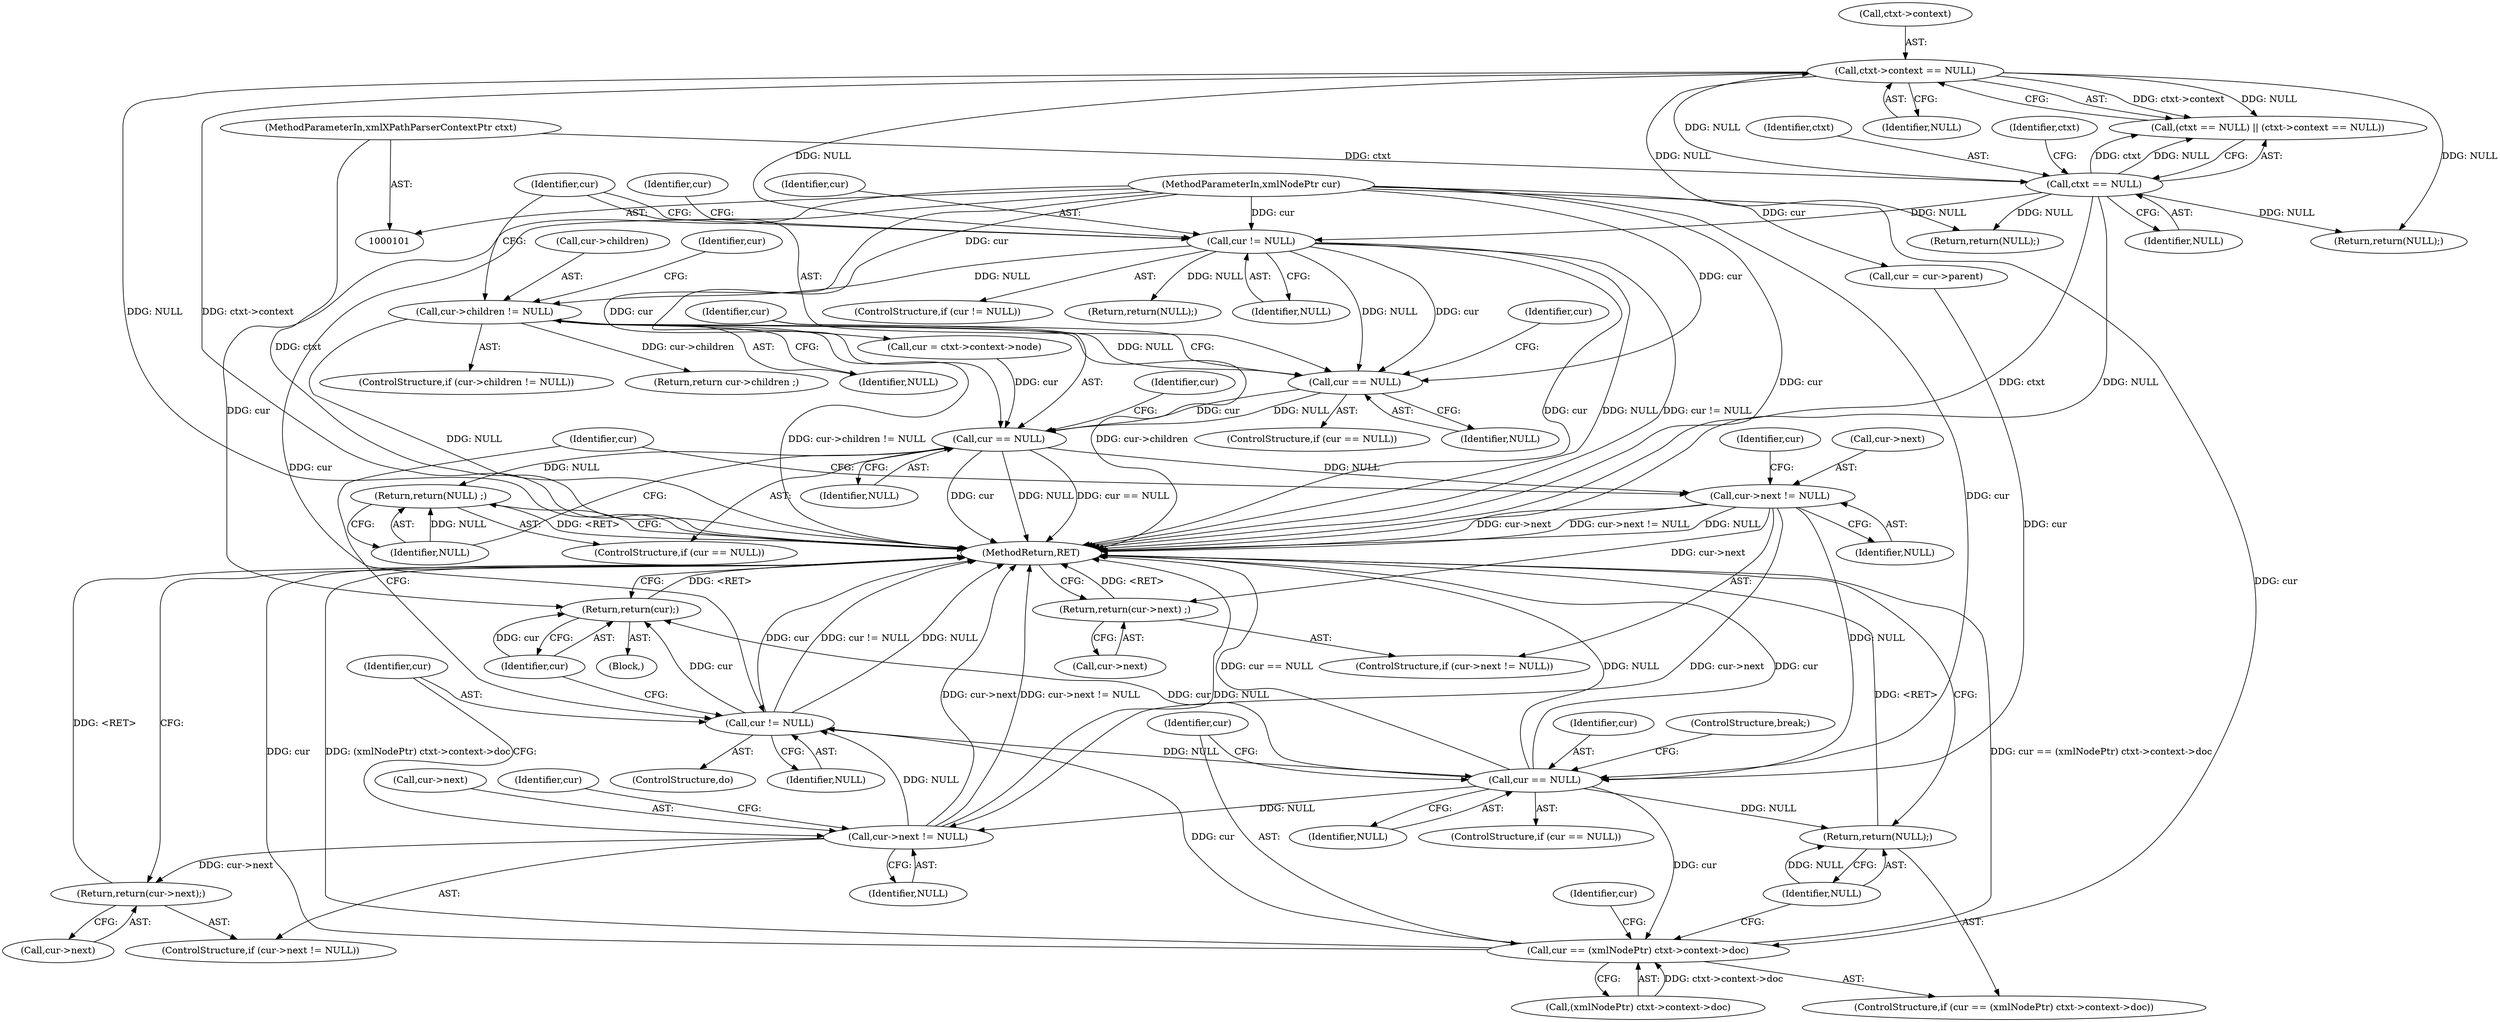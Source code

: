 digraph "1_Chrome_a44b00c88bc5ea35b5b150217c5fd6e4ce168e58@del" {
"1000169" [label="(Call,cur == NULL)"];
"1000140" [label="(Call,cur != NULL)"];
"1000103" [label="(MethodParameterIn,xmlNodePtr cur)"];
"1000110" [label="(Call,ctxt->context == NULL)"];
"1000107" [label="(Call,ctxt == NULL)"];
"1000102" [label="(MethodParameterIn,xmlXPathParserContextPtr ctxt)"];
"1000159" [label="(Call,cur->children != NULL)"];
"1000180" [label="(Call,cur == NULL)"];
"1000183" [label="(Return,return(NULL) ;)"];
"1000186" [label="(Call,cur->next != NULL)"];
"1000191" [label="(Return,return(cur->next) ;)"];
"1000203" [label="(Call,cur == NULL)"];
"1000208" [label="(Call,cur == (xmlNodePtr) ctxt->context->doc)"];
"1000229" [label="(Call,cur != NULL)"];
"1000232" [label="(Return,return(cur);)"];
"1000217" [label="(Return,return(NULL);)"];
"1000220" [label="(Call,cur->next != NULL)"];
"1000225" [label="(Return,return(cur->next);)"];
"1000221" [label="(Call,cur->next)"];
"1000179" [label="(ControlStructure,if (cur == NULL))"];
"1000169" [label="(Call,cur == NULL)"];
"1000227" [label="(Identifier,cur)"];
"1000197" [label="(Call,cur = cur->parent)"];
"1000103" [label="(MethodParameterIn,xmlNodePtr cur)"];
"1000226" [label="(Call,cur->next)"];
"1000104" [label="(Block,)"];
"1000232" [label="(Return,return(cur);)"];
"1000139" [label="(ControlStructure,if (cur != NULL))"];
"1000159" [label="(Call,cur->children != NULL)"];
"1000193" [label="(Identifier,cur)"];
"1000230" [label="(Identifier,cur)"];
"1000182" [label="(Identifier,NULL)"];
"1000172" [label="(Call,cur = ctxt->context->node)"];
"1000111" [label="(Call,ctxt->context)"];
"1000184" [label="(Identifier,NULL)"];
"1000185" [label="(ControlStructure,if (cur->next != NULL))"];
"1000171" [label="(Identifier,NULL)"];
"1000156" [label="(Return,return(NULL);)"];
"1000205" [label="(Identifier,NULL)"];
"1000224" [label="(Identifier,NULL)"];
"1000202" [label="(ControlStructure,if (cur == NULL))"];
"1000204" [label="(Identifier,cur)"];
"1000210" [label="(Call,(xmlNodePtr) ctxt->context->doc)"];
"1000209" [label="(Identifier,cur)"];
"1000110" [label="(Call,ctxt->context == NULL)"];
"1000195" [label="(ControlStructure,do)"];
"1000163" [label="(Identifier,NULL)"];
"1000166" [label="(Identifier,cur)"];
"1000229" [label="(Call,cur != NULL)"];
"1000203" [label="(Call,cur == NULL)"];
"1000115" [label="(Return,return(NULL);)"];
"1000170" [label="(Identifier,cur)"];
"1000137" [label="(Return,return(NULL);)"];
"1000181" [label="(Identifier,cur)"];
"1000142" [label="(Identifier,NULL)"];
"1000107" [label="(Call,ctxt == NULL)"];
"1000187" [label="(Call,cur->next)"];
"1000191" [label="(Return,return(cur->next) ;)"];
"1000188" [label="(Identifier,cur)"];
"1000106" [label="(Call,(ctxt == NULL) || (ctxt->context == NULL))"];
"1000160" [label="(Call,cur->children)"];
"1000140" [label="(Call,cur != NULL)"];
"1000108" [label="(Identifier,ctxt)"];
"1000173" [label="(Identifier,cur)"];
"1000220" [label="(Call,cur->next != NULL)"];
"1000222" [label="(Identifier,cur)"];
"1000141" [label="(Identifier,cur)"];
"1000233" [label="(Identifier,cur)"];
"1000208" [label="(Call,cur == (xmlNodePtr) ctxt->context->doc)"];
"1000102" [label="(MethodParameterIn,xmlXPathParserContextPtr ctxt)"];
"1000206" [label="(ControlStructure,break;)"];
"1000217" [label="(Return,return(NULL);)"];
"1000231" [label="(Identifier,NULL)"];
"1000190" [label="(Identifier,NULL)"];
"1000219" [label="(ControlStructure,if (cur->next != NULL))"];
"1000168" [label="(ControlStructure,if (cur == NULL))"];
"1000218" [label="(Identifier,NULL)"];
"1000114" [label="(Identifier,NULL)"];
"1000186" [label="(Call,cur->next != NULL)"];
"1000148" [label="(Identifier,cur)"];
"1000234" [label="(MethodReturn,RET)"];
"1000225" [label="(Return,return(cur->next);)"];
"1000183" [label="(Return,return(NULL) ;)"];
"1000109" [label="(Identifier,NULL)"];
"1000112" [label="(Identifier,ctxt)"];
"1000180" [label="(Call,cur == NULL)"];
"1000158" [label="(ControlStructure,if (cur->children != NULL))"];
"1000164" [label="(Return,return cur->children ;)"];
"1000198" [label="(Identifier,cur)"];
"1000192" [label="(Call,cur->next)"];
"1000207" [label="(ControlStructure,if (cur == (xmlNodePtr) ctxt->context->doc))"];
"1000169" -> "1000168"  [label="AST: "];
"1000169" -> "1000171"  [label="CFG: "];
"1000170" -> "1000169"  [label="AST: "];
"1000171" -> "1000169"  [label="AST: "];
"1000173" -> "1000169"  [label="CFG: "];
"1000181" -> "1000169"  [label="CFG: "];
"1000140" -> "1000169"  [label="DDG: cur"];
"1000140" -> "1000169"  [label="DDG: NULL"];
"1000103" -> "1000169"  [label="DDG: cur"];
"1000159" -> "1000169"  [label="DDG: NULL"];
"1000169" -> "1000180"  [label="DDG: cur"];
"1000169" -> "1000180"  [label="DDG: NULL"];
"1000140" -> "1000139"  [label="AST: "];
"1000140" -> "1000142"  [label="CFG: "];
"1000141" -> "1000140"  [label="AST: "];
"1000142" -> "1000140"  [label="AST: "];
"1000148" -> "1000140"  [label="CFG: "];
"1000170" -> "1000140"  [label="CFG: "];
"1000140" -> "1000234"  [label="DDG: cur"];
"1000140" -> "1000234"  [label="DDG: NULL"];
"1000140" -> "1000234"  [label="DDG: cur != NULL"];
"1000103" -> "1000140"  [label="DDG: cur"];
"1000110" -> "1000140"  [label="DDG: NULL"];
"1000107" -> "1000140"  [label="DDG: NULL"];
"1000140" -> "1000156"  [label="DDG: NULL"];
"1000140" -> "1000159"  [label="DDG: NULL"];
"1000103" -> "1000101"  [label="AST: "];
"1000103" -> "1000234"  [label="DDG: cur"];
"1000103" -> "1000172"  [label="DDG: cur"];
"1000103" -> "1000180"  [label="DDG: cur"];
"1000103" -> "1000197"  [label="DDG: cur"];
"1000103" -> "1000203"  [label="DDG: cur"];
"1000103" -> "1000208"  [label="DDG: cur"];
"1000103" -> "1000229"  [label="DDG: cur"];
"1000103" -> "1000232"  [label="DDG: cur"];
"1000110" -> "1000106"  [label="AST: "];
"1000110" -> "1000114"  [label="CFG: "];
"1000111" -> "1000110"  [label="AST: "];
"1000114" -> "1000110"  [label="AST: "];
"1000106" -> "1000110"  [label="CFG: "];
"1000110" -> "1000234"  [label="DDG: NULL"];
"1000110" -> "1000234"  [label="DDG: ctxt->context"];
"1000110" -> "1000106"  [label="DDG: ctxt->context"];
"1000110" -> "1000106"  [label="DDG: NULL"];
"1000107" -> "1000110"  [label="DDG: NULL"];
"1000110" -> "1000115"  [label="DDG: NULL"];
"1000110" -> "1000137"  [label="DDG: NULL"];
"1000107" -> "1000106"  [label="AST: "];
"1000107" -> "1000109"  [label="CFG: "];
"1000108" -> "1000107"  [label="AST: "];
"1000109" -> "1000107"  [label="AST: "];
"1000112" -> "1000107"  [label="CFG: "];
"1000106" -> "1000107"  [label="CFG: "];
"1000107" -> "1000234"  [label="DDG: ctxt"];
"1000107" -> "1000234"  [label="DDG: NULL"];
"1000107" -> "1000106"  [label="DDG: ctxt"];
"1000107" -> "1000106"  [label="DDG: NULL"];
"1000102" -> "1000107"  [label="DDG: ctxt"];
"1000107" -> "1000115"  [label="DDG: NULL"];
"1000107" -> "1000137"  [label="DDG: NULL"];
"1000102" -> "1000101"  [label="AST: "];
"1000102" -> "1000234"  [label="DDG: ctxt"];
"1000159" -> "1000158"  [label="AST: "];
"1000159" -> "1000163"  [label="CFG: "];
"1000160" -> "1000159"  [label="AST: "];
"1000163" -> "1000159"  [label="AST: "];
"1000166" -> "1000159"  [label="CFG: "];
"1000170" -> "1000159"  [label="CFG: "];
"1000159" -> "1000234"  [label="DDG: cur->children != NULL"];
"1000159" -> "1000234"  [label="DDG: cur->children"];
"1000159" -> "1000234"  [label="DDG: NULL"];
"1000159" -> "1000164"  [label="DDG: cur->children"];
"1000180" -> "1000179"  [label="AST: "];
"1000180" -> "1000182"  [label="CFG: "];
"1000181" -> "1000180"  [label="AST: "];
"1000182" -> "1000180"  [label="AST: "];
"1000184" -> "1000180"  [label="CFG: "];
"1000188" -> "1000180"  [label="CFG: "];
"1000180" -> "1000234"  [label="DDG: cur"];
"1000180" -> "1000234"  [label="DDG: NULL"];
"1000180" -> "1000234"  [label="DDG: cur == NULL"];
"1000172" -> "1000180"  [label="DDG: cur"];
"1000180" -> "1000183"  [label="DDG: NULL"];
"1000180" -> "1000186"  [label="DDG: NULL"];
"1000183" -> "1000179"  [label="AST: "];
"1000183" -> "1000184"  [label="CFG: "];
"1000184" -> "1000183"  [label="AST: "];
"1000234" -> "1000183"  [label="CFG: "];
"1000183" -> "1000234"  [label="DDG: <RET>"];
"1000184" -> "1000183"  [label="DDG: NULL"];
"1000186" -> "1000185"  [label="AST: "];
"1000186" -> "1000190"  [label="CFG: "];
"1000187" -> "1000186"  [label="AST: "];
"1000190" -> "1000186"  [label="AST: "];
"1000193" -> "1000186"  [label="CFG: "];
"1000198" -> "1000186"  [label="CFG: "];
"1000186" -> "1000234"  [label="DDG: cur->next != NULL"];
"1000186" -> "1000234"  [label="DDG: NULL"];
"1000186" -> "1000234"  [label="DDG: cur->next"];
"1000186" -> "1000191"  [label="DDG: cur->next"];
"1000186" -> "1000203"  [label="DDG: NULL"];
"1000186" -> "1000220"  [label="DDG: cur->next"];
"1000191" -> "1000185"  [label="AST: "];
"1000191" -> "1000192"  [label="CFG: "];
"1000192" -> "1000191"  [label="AST: "];
"1000234" -> "1000191"  [label="CFG: "];
"1000191" -> "1000234"  [label="DDG: <RET>"];
"1000203" -> "1000202"  [label="AST: "];
"1000203" -> "1000205"  [label="CFG: "];
"1000204" -> "1000203"  [label="AST: "];
"1000205" -> "1000203"  [label="AST: "];
"1000206" -> "1000203"  [label="CFG: "];
"1000209" -> "1000203"  [label="CFG: "];
"1000203" -> "1000234"  [label="DDG: cur == NULL"];
"1000203" -> "1000234"  [label="DDG: NULL"];
"1000203" -> "1000234"  [label="DDG: cur"];
"1000197" -> "1000203"  [label="DDG: cur"];
"1000229" -> "1000203"  [label="DDG: NULL"];
"1000203" -> "1000208"  [label="DDG: cur"];
"1000203" -> "1000217"  [label="DDG: NULL"];
"1000203" -> "1000220"  [label="DDG: NULL"];
"1000203" -> "1000232"  [label="DDG: cur"];
"1000208" -> "1000207"  [label="AST: "];
"1000208" -> "1000210"  [label="CFG: "];
"1000209" -> "1000208"  [label="AST: "];
"1000210" -> "1000208"  [label="AST: "];
"1000218" -> "1000208"  [label="CFG: "];
"1000222" -> "1000208"  [label="CFG: "];
"1000208" -> "1000234"  [label="DDG: cur == (xmlNodePtr) ctxt->context->doc"];
"1000208" -> "1000234"  [label="DDG: cur"];
"1000208" -> "1000234"  [label="DDG: (xmlNodePtr) ctxt->context->doc"];
"1000210" -> "1000208"  [label="DDG: ctxt->context->doc"];
"1000208" -> "1000229"  [label="DDG: cur"];
"1000229" -> "1000195"  [label="AST: "];
"1000229" -> "1000231"  [label="CFG: "];
"1000230" -> "1000229"  [label="AST: "];
"1000231" -> "1000229"  [label="AST: "];
"1000198" -> "1000229"  [label="CFG: "];
"1000233" -> "1000229"  [label="CFG: "];
"1000229" -> "1000234"  [label="DDG: cur != NULL"];
"1000229" -> "1000234"  [label="DDG: NULL"];
"1000229" -> "1000234"  [label="DDG: cur"];
"1000220" -> "1000229"  [label="DDG: NULL"];
"1000229" -> "1000232"  [label="DDG: cur"];
"1000232" -> "1000104"  [label="AST: "];
"1000232" -> "1000233"  [label="CFG: "];
"1000233" -> "1000232"  [label="AST: "];
"1000234" -> "1000232"  [label="CFG: "];
"1000232" -> "1000234"  [label="DDG: <RET>"];
"1000233" -> "1000232"  [label="DDG: cur"];
"1000217" -> "1000207"  [label="AST: "];
"1000217" -> "1000218"  [label="CFG: "];
"1000218" -> "1000217"  [label="AST: "];
"1000234" -> "1000217"  [label="CFG: "];
"1000217" -> "1000234"  [label="DDG: <RET>"];
"1000218" -> "1000217"  [label="DDG: NULL"];
"1000220" -> "1000219"  [label="AST: "];
"1000220" -> "1000224"  [label="CFG: "];
"1000221" -> "1000220"  [label="AST: "];
"1000224" -> "1000220"  [label="AST: "];
"1000230" -> "1000220"  [label="CFG: "];
"1000227" -> "1000220"  [label="CFG: "];
"1000220" -> "1000234"  [label="DDG: cur->next"];
"1000220" -> "1000234"  [label="DDG: cur->next != NULL"];
"1000220" -> "1000234"  [label="DDG: NULL"];
"1000220" -> "1000225"  [label="DDG: cur->next"];
"1000225" -> "1000219"  [label="AST: "];
"1000225" -> "1000226"  [label="CFG: "];
"1000226" -> "1000225"  [label="AST: "];
"1000234" -> "1000225"  [label="CFG: "];
"1000225" -> "1000234"  [label="DDG: <RET>"];
}
